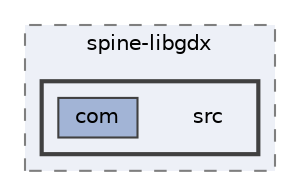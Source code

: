 digraph "external/spine-runtimes/spine-libgdx/spine-libgdx/src"
{
 // LATEX_PDF_SIZE
  bgcolor="transparent";
  edge [fontname=Helvetica,fontsize=10,labelfontname=Helvetica,labelfontsize=10];
  node [fontname=Helvetica,fontsize=10,shape=box,height=0.2,width=0.4];
  compound=true
  subgraph clusterdir_ff4ea628ad726ae95b93d89fb6df4b89 {
    graph [ bgcolor="#edf0f7", pencolor="grey50", label="spine-libgdx", fontname=Helvetica,fontsize=10 style="filled,dashed", URL="dir_ff4ea628ad726ae95b93d89fb6df4b89.html",tooltip=""]
  subgraph clusterdir_a3e3c8fdbac5fc07c32ef9591c3fbe8c {
    graph [ bgcolor="#edf0f7", pencolor="grey25", label="", fontname=Helvetica,fontsize=10 style="filled,bold", URL="dir_a3e3c8fdbac5fc07c32ef9591c3fbe8c.html",tooltip=""]
    dir_a3e3c8fdbac5fc07c32ef9591c3fbe8c [shape=plaintext, label="src"];
  dir_4893504813bafa778c6450b50e3030bc [label="com", fillcolor="#a2b4d6", color="grey25", style="filled", URL="dir_4893504813bafa778c6450b50e3030bc.html",tooltip=""];
  }
  }
}
